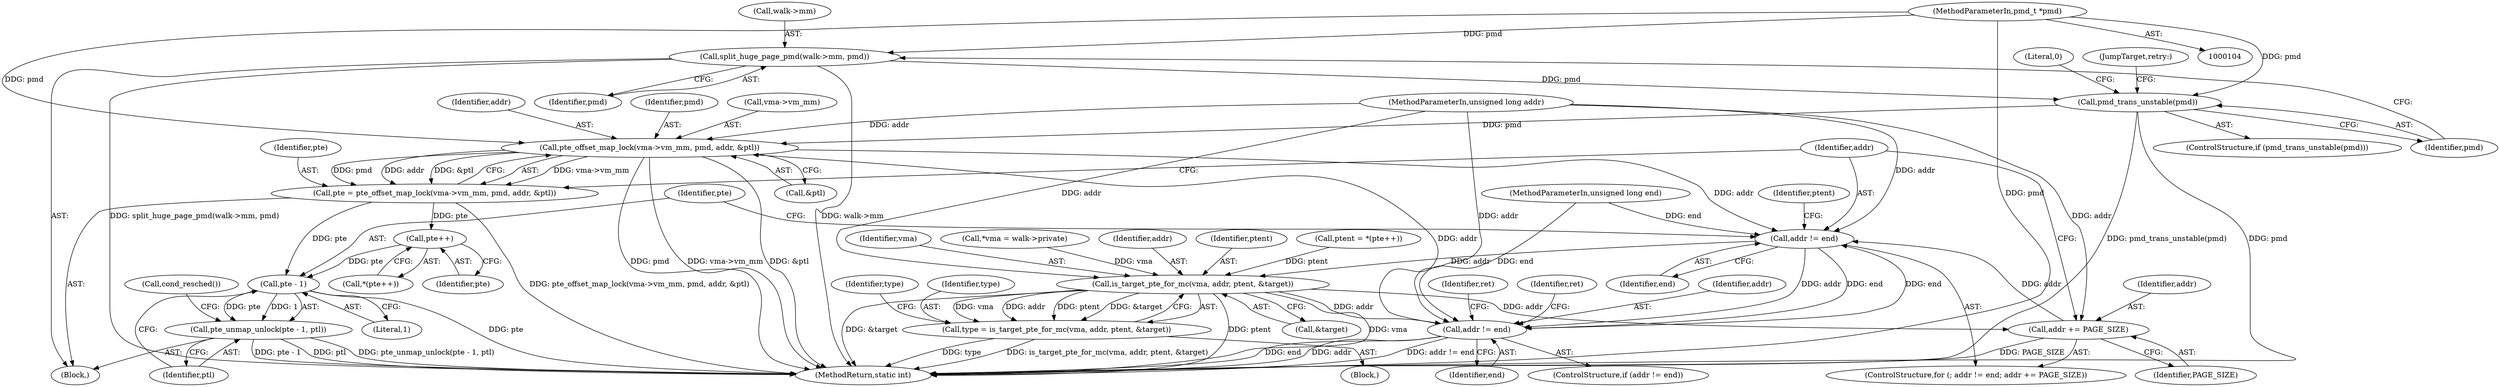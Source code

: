 digraph "0_linux_4a1d704194a441bf83c636004a479e01360ec850_5@pointer" {
"1000122" [label="(Call,split_huge_page_pmd(walk->mm, pmd))"];
"1000105" [label="(MethodParameterIn,pmd_t *pmd)"];
"1000128" [label="(Call,pmd_trans_unstable(pmd))"];
"1000135" [label="(Call,pte_offset_map_lock(vma->vm_mm, pmd, addr, &ptl))"];
"1000133" [label="(Call,pte = pte_offset_map_lock(vma->vm_mm, pmd, addr, &ptl))"];
"1000155" [label="(Call,pte++)"];
"1000251" [label="(Call,pte - 1)"];
"1000250" [label="(Call,pte_unmap_unlock(pte - 1, ptl))"];
"1000144" [label="(Call,addr != end)"];
"1000170" [label="(Call,is_target_pte_for_mc(vma, addr, ptent, &target))"];
"1000147" [label="(Call,addr += PAGE_SIZE)"];
"1000168" [label="(Call,type = is_target_pte_for_mc(vma, addr, ptent, &target))"];
"1000257" [label="(Call,addr != end)"];
"1000127" [label="(ControlStructure,if (pmd_trans_unstable(pmd)))"];
"1000173" [label="(Identifier,ptent)"];
"1000141" [label="(Call,&ptl)"];
"1000122" [label="(Call,split_huge_page_pmd(walk->mm, pmd))"];
"1000139" [label="(Identifier,pmd)"];
"1000105" [label="(MethodParameterIn,pmd_t *pmd)"];
"1000170" [label="(Call,is_target_pte_for_mc(vma, addr, ptent, &target))"];
"1000168" [label="(Call,type = is_target_pte_for_mc(vma, addr, ptent, &target))"];
"1000136" [label="(Call,vma->vm_mm)"];
"1000177" [label="(Identifier,type)"];
"1000271" [label="(MethodReturn,static int)"];
"1000255" [label="(Call,cond_resched())"];
"1000254" [label="(Identifier,ptl)"];
"1000270" [label="(Identifier,ret)"];
"1000123" [label="(Call,walk->mm)"];
"1000253" [label="(Literal,1)"];
"1000251" [label="(Call,pte - 1)"];
"1000153" [label="(Identifier,ptent)"];
"1000133" [label="(Call,pte = pte_offset_map_lock(vma->vm_mm, pmd, addr, &ptl))"];
"1000131" [label="(Literal,0)"];
"1000126" [label="(Identifier,pmd)"];
"1000152" [label="(Call,ptent = *(pte++))"];
"1000154" [label="(Call,*(pte++))"];
"1000174" [label="(Call,&target)"];
"1000128" [label="(Call,pmd_trans_unstable(pmd))"];
"1000132" [label="(JumpTarget,retry:)"];
"1000262" [label="(Identifier,ret)"];
"1000149" [label="(Identifier,PAGE_SIZE)"];
"1000148" [label="(Identifier,addr)"];
"1000109" [label="(Block,)"];
"1000258" [label="(Identifier,addr)"];
"1000252" [label="(Identifier,pte)"];
"1000129" [label="(Identifier,pmd)"];
"1000150" [label="(Block,)"];
"1000256" [label="(ControlStructure,if (addr != end))"];
"1000146" [label="(Identifier,end)"];
"1000143" [label="(ControlStructure,for (; addr != end; addr += PAGE_SIZE))"];
"1000171" [label="(Identifier,vma)"];
"1000115" [label="(Call,*vma = walk->private)"];
"1000259" [label="(Identifier,end)"];
"1000147" [label="(Call,addr += PAGE_SIZE)"];
"1000107" [label="(MethodParameterIn,unsigned long end)"];
"1000144" [label="(Call,addr != end)"];
"1000172" [label="(Identifier,addr)"];
"1000169" [label="(Identifier,type)"];
"1000156" [label="(Identifier,pte)"];
"1000134" [label="(Identifier,pte)"];
"1000155" [label="(Call,pte++)"];
"1000135" [label="(Call,pte_offset_map_lock(vma->vm_mm, pmd, addr, &ptl))"];
"1000106" [label="(MethodParameterIn,unsigned long addr)"];
"1000145" [label="(Identifier,addr)"];
"1000140" [label="(Identifier,addr)"];
"1000257" [label="(Call,addr != end)"];
"1000250" [label="(Call,pte_unmap_unlock(pte - 1, ptl))"];
"1000122" -> "1000109"  [label="AST: "];
"1000122" -> "1000126"  [label="CFG: "];
"1000123" -> "1000122"  [label="AST: "];
"1000126" -> "1000122"  [label="AST: "];
"1000129" -> "1000122"  [label="CFG: "];
"1000122" -> "1000271"  [label="DDG: walk->mm"];
"1000122" -> "1000271"  [label="DDG: split_huge_page_pmd(walk->mm, pmd)"];
"1000105" -> "1000122"  [label="DDG: pmd"];
"1000122" -> "1000128"  [label="DDG: pmd"];
"1000105" -> "1000104"  [label="AST: "];
"1000105" -> "1000271"  [label="DDG: pmd"];
"1000105" -> "1000128"  [label="DDG: pmd"];
"1000105" -> "1000135"  [label="DDG: pmd"];
"1000128" -> "1000127"  [label="AST: "];
"1000128" -> "1000129"  [label="CFG: "];
"1000129" -> "1000128"  [label="AST: "];
"1000131" -> "1000128"  [label="CFG: "];
"1000132" -> "1000128"  [label="CFG: "];
"1000128" -> "1000271"  [label="DDG: pmd"];
"1000128" -> "1000271"  [label="DDG: pmd_trans_unstable(pmd)"];
"1000128" -> "1000135"  [label="DDG: pmd"];
"1000135" -> "1000133"  [label="AST: "];
"1000135" -> "1000141"  [label="CFG: "];
"1000136" -> "1000135"  [label="AST: "];
"1000139" -> "1000135"  [label="AST: "];
"1000140" -> "1000135"  [label="AST: "];
"1000141" -> "1000135"  [label="AST: "];
"1000133" -> "1000135"  [label="CFG: "];
"1000135" -> "1000271"  [label="DDG: &ptl"];
"1000135" -> "1000271"  [label="DDG: pmd"];
"1000135" -> "1000271"  [label="DDG: vma->vm_mm"];
"1000135" -> "1000133"  [label="DDG: vma->vm_mm"];
"1000135" -> "1000133"  [label="DDG: pmd"];
"1000135" -> "1000133"  [label="DDG: addr"];
"1000135" -> "1000133"  [label="DDG: &ptl"];
"1000257" -> "1000135"  [label="DDG: addr"];
"1000106" -> "1000135"  [label="DDG: addr"];
"1000135" -> "1000144"  [label="DDG: addr"];
"1000133" -> "1000109"  [label="AST: "];
"1000134" -> "1000133"  [label="AST: "];
"1000145" -> "1000133"  [label="CFG: "];
"1000133" -> "1000271"  [label="DDG: pte_offset_map_lock(vma->vm_mm, pmd, addr, &ptl)"];
"1000133" -> "1000155"  [label="DDG: pte"];
"1000133" -> "1000251"  [label="DDG: pte"];
"1000155" -> "1000154"  [label="AST: "];
"1000155" -> "1000156"  [label="CFG: "];
"1000156" -> "1000155"  [label="AST: "];
"1000154" -> "1000155"  [label="CFG: "];
"1000155" -> "1000251"  [label="DDG: pte"];
"1000251" -> "1000250"  [label="AST: "];
"1000251" -> "1000253"  [label="CFG: "];
"1000252" -> "1000251"  [label="AST: "];
"1000253" -> "1000251"  [label="AST: "];
"1000254" -> "1000251"  [label="CFG: "];
"1000251" -> "1000271"  [label="DDG: pte"];
"1000251" -> "1000250"  [label="DDG: pte"];
"1000251" -> "1000250"  [label="DDG: 1"];
"1000250" -> "1000109"  [label="AST: "];
"1000250" -> "1000254"  [label="CFG: "];
"1000254" -> "1000250"  [label="AST: "];
"1000255" -> "1000250"  [label="CFG: "];
"1000250" -> "1000271"  [label="DDG: pte - 1"];
"1000250" -> "1000271"  [label="DDG: ptl"];
"1000250" -> "1000271"  [label="DDG: pte_unmap_unlock(pte - 1, ptl)"];
"1000144" -> "1000143"  [label="AST: "];
"1000144" -> "1000146"  [label="CFG: "];
"1000145" -> "1000144"  [label="AST: "];
"1000146" -> "1000144"  [label="AST: "];
"1000153" -> "1000144"  [label="CFG: "];
"1000252" -> "1000144"  [label="CFG: "];
"1000147" -> "1000144"  [label="DDG: addr"];
"1000106" -> "1000144"  [label="DDG: addr"];
"1000257" -> "1000144"  [label="DDG: end"];
"1000107" -> "1000144"  [label="DDG: end"];
"1000144" -> "1000170"  [label="DDG: addr"];
"1000144" -> "1000257"  [label="DDG: addr"];
"1000144" -> "1000257"  [label="DDG: end"];
"1000170" -> "1000168"  [label="AST: "];
"1000170" -> "1000174"  [label="CFG: "];
"1000171" -> "1000170"  [label="AST: "];
"1000172" -> "1000170"  [label="AST: "];
"1000173" -> "1000170"  [label="AST: "];
"1000174" -> "1000170"  [label="AST: "];
"1000168" -> "1000170"  [label="CFG: "];
"1000170" -> "1000271"  [label="DDG: ptent"];
"1000170" -> "1000271"  [label="DDG: vma"];
"1000170" -> "1000271"  [label="DDG: &target"];
"1000170" -> "1000147"  [label="DDG: addr"];
"1000170" -> "1000168"  [label="DDG: vma"];
"1000170" -> "1000168"  [label="DDG: addr"];
"1000170" -> "1000168"  [label="DDG: ptent"];
"1000170" -> "1000168"  [label="DDG: &target"];
"1000115" -> "1000170"  [label="DDG: vma"];
"1000106" -> "1000170"  [label="DDG: addr"];
"1000152" -> "1000170"  [label="DDG: ptent"];
"1000170" -> "1000257"  [label="DDG: addr"];
"1000147" -> "1000143"  [label="AST: "];
"1000147" -> "1000149"  [label="CFG: "];
"1000148" -> "1000147"  [label="AST: "];
"1000149" -> "1000147"  [label="AST: "];
"1000145" -> "1000147"  [label="CFG: "];
"1000147" -> "1000271"  [label="DDG: PAGE_SIZE"];
"1000106" -> "1000147"  [label="DDG: addr"];
"1000168" -> "1000150"  [label="AST: "];
"1000169" -> "1000168"  [label="AST: "];
"1000177" -> "1000168"  [label="CFG: "];
"1000168" -> "1000271"  [label="DDG: type"];
"1000168" -> "1000271"  [label="DDG: is_target_pte_for_mc(vma, addr, ptent, &target)"];
"1000257" -> "1000256"  [label="AST: "];
"1000257" -> "1000259"  [label="CFG: "];
"1000258" -> "1000257"  [label="AST: "];
"1000259" -> "1000257"  [label="AST: "];
"1000262" -> "1000257"  [label="CFG: "];
"1000270" -> "1000257"  [label="CFG: "];
"1000257" -> "1000271"  [label="DDG: end"];
"1000257" -> "1000271"  [label="DDG: addr"];
"1000257" -> "1000271"  [label="DDG: addr != end"];
"1000106" -> "1000257"  [label="DDG: addr"];
"1000107" -> "1000257"  [label="DDG: end"];
}
